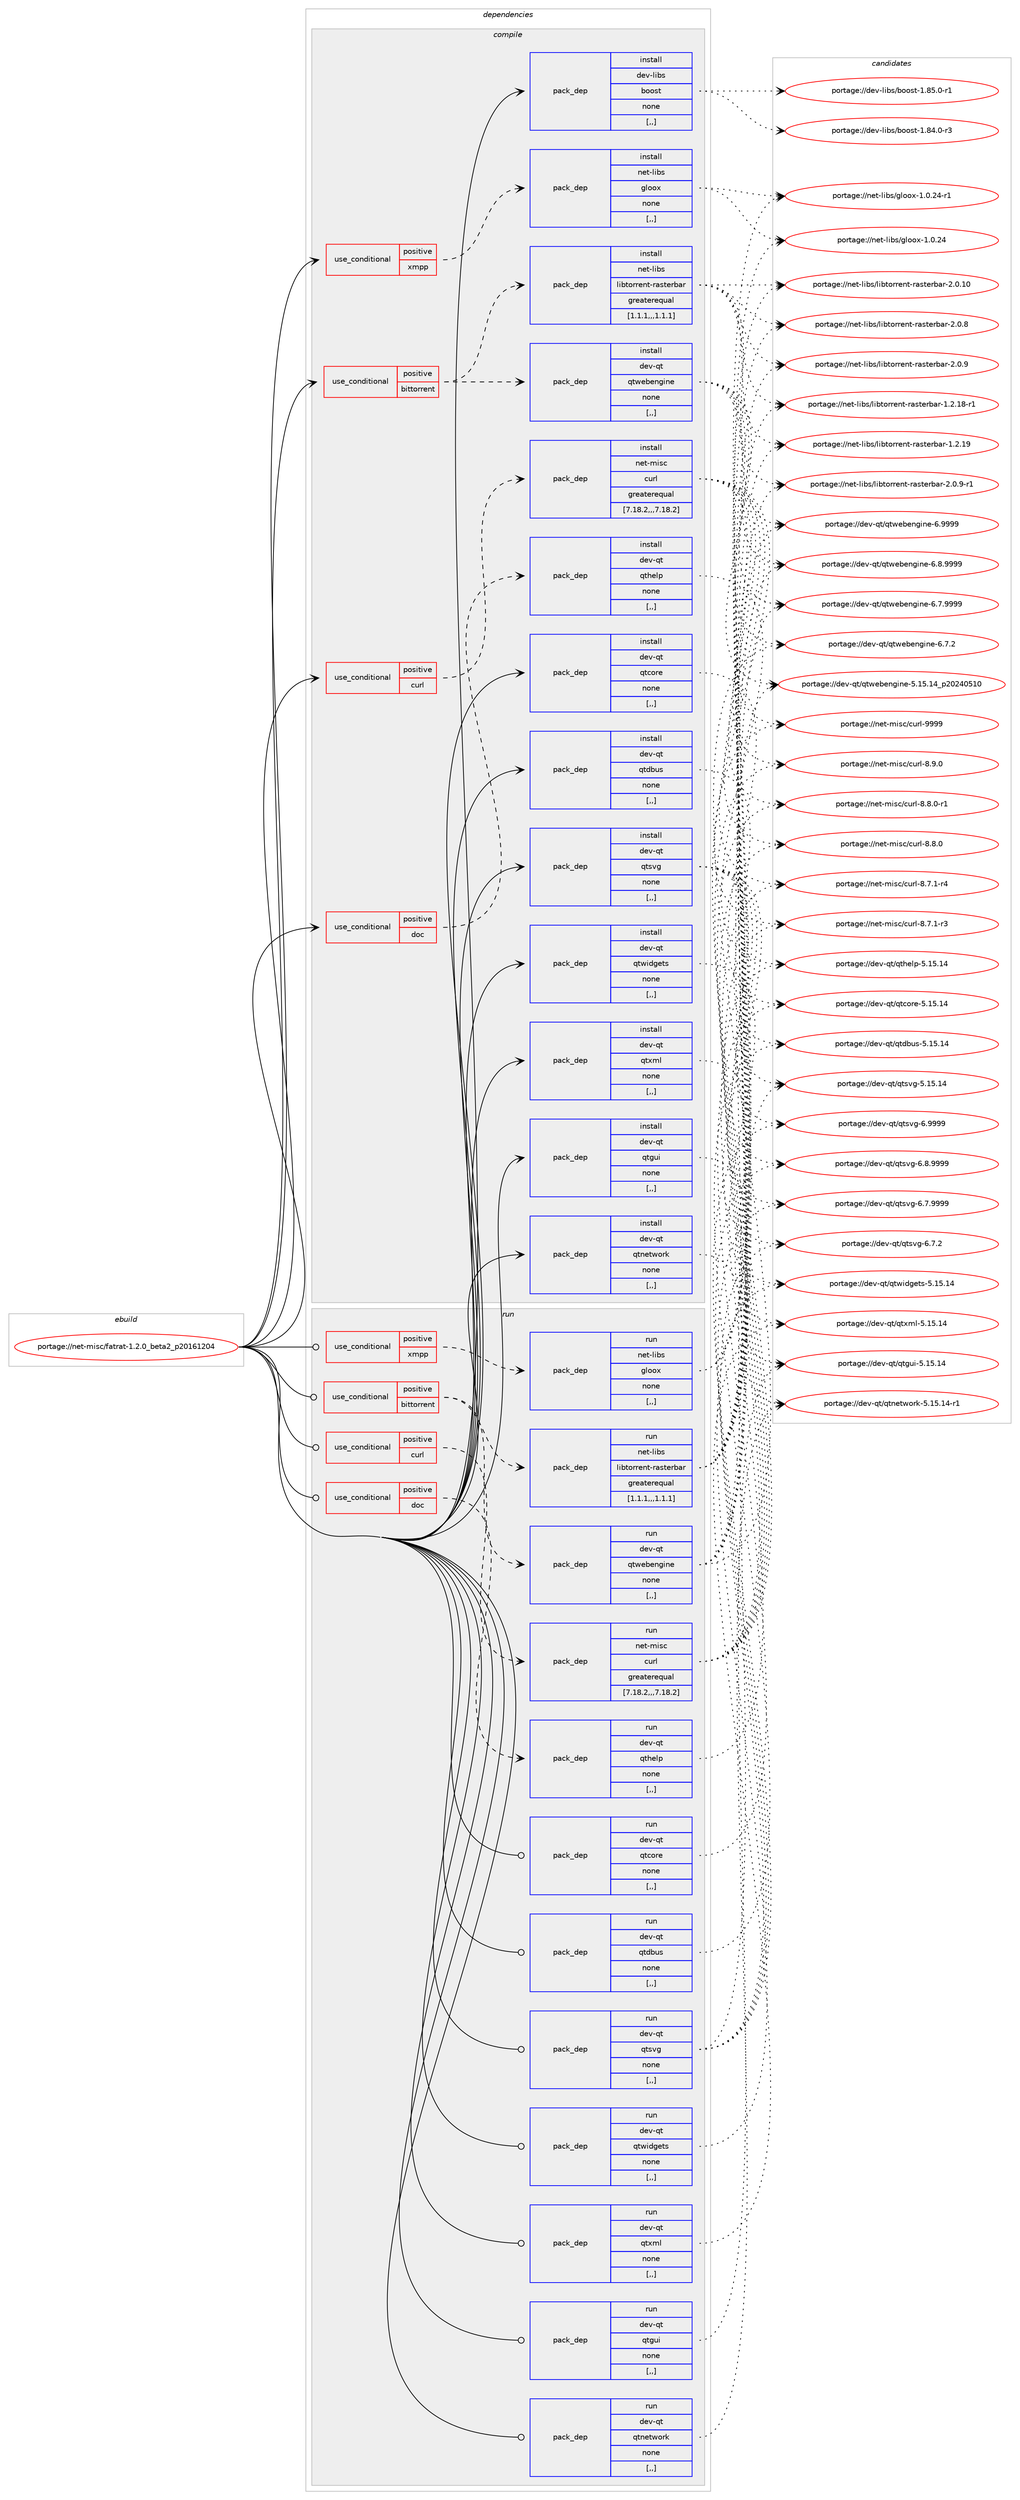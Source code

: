 digraph prolog {

# *************
# Graph options
# *************

newrank=true;
concentrate=true;
compound=true;
graph [rankdir=LR,fontname=Helvetica,fontsize=10,ranksep=1.5];#, ranksep=2.5, nodesep=0.2];
edge  [arrowhead=vee];
node  [fontname=Helvetica,fontsize=10];

# **********
# The ebuild
# **********

subgraph cluster_leftcol {
color=gray;
label=<<i>ebuild</i>>;
id [label="portage://net-misc/fatrat-1.2.0_beta2_p20161204", color=red, width=4, href="../net-misc/fatrat-1.2.0_beta2_p20161204.svg"];
}

# ****************
# The dependencies
# ****************

subgraph cluster_midcol {
color=gray;
label=<<i>dependencies</i>>;
subgraph cluster_compile {
fillcolor="#eeeeee";
style=filled;
label=<<i>compile</i>>;
subgraph cond97313 {
dependency369841 [label=<<TABLE BORDER="0" CELLBORDER="1" CELLSPACING="0" CELLPADDING="4"><TR><TD ROWSPAN="3" CELLPADDING="10">use_conditional</TD></TR><TR><TD>positive</TD></TR><TR><TD>bittorrent</TD></TR></TABLE>>, shape=none, color=red];
subgraph pack269857 {
dependency369842 [label=<<TABLE BORDER="0" CELLBORDER="1" CELLSPACING="0" CELLPADDING="4" WIDTH="220"><TR><TD ROWSPAN="6" CELLPADDING="30">pack_dep</TD></TR><TR><TD WIDTH="110">install</TD></TR><TR><TD>dev-qt</TD></TR><TR><TD>qtwebengine</TD></TR><TR><TD>none</TD></TR><TR><TD>[,,]</TD></TR></TABLE>>, shape=none, color=blue];
}
dependency369841:e -> dependency369842:w [weight=20,style="dashed",arrowhead="vee"];
subgraph pack269858 {
dependency369843 [label=<<TABLE BORDER="0" CELLBORDER="1" CELLSPACING="0" CELLPADDING="4" WIDTH="220"><TR><TD ROWSPAN="6" CELLPADDING="30">pack_dep</TD></TR><TR><TD WIDTH="110">install</TD></TR><TR><TD>net-libs</TD></TR><TR><TD>libtorrent-rasterbar</TD></TR><TR><TD>greaterequal</TD></TR><TR><TD>[1.1.1,,,1.1.1]</TD></TR></TABLE>>, shape=none, color=blue];
}
dependency369841:e -> dependency369843:w [weight=20,style="dashed",arrowhead="vee"];
}
id:e -> dependency369841:w [weight=20,style="solid",arrowhead="vee"];
subgraph cond97314 {
dependency369844 [label=<<TABLE BORDER="0" CELLBORDER="1" CELLSPACING="0" CELLPADDING="4"><TR><TD ROWSPAN="3" CELLPADDING="10">use_conditional</TD></TR><TR><TD>positive</TD></TR><TR><TD>curl</TD></TR></TABLE>>, shape=none, color=red];
subgraph pack269859 {
dependency369845 [label=<<TABLE BORDER="0" CELLBORDER="1" CELLSPACING="0" CELLPADDING="4" WIDTH="220"><TR><TD ROWSPAN="6" CELLPADDING="30">pack_dep</TD></TR><TR><TD WIDTH="110">install</TD></TR><TR><TD>net-misc</TD></TR><TR><TD>curl</TD></TR><TR><TD>greaterequal</TD></TR><TR><TD>[7.18.2,,,7.18.2]</TD></TR></TABLE>>, shape=none, color=blue];
}
dependency369844:e -> dependency369845:w [weight=20,style="dashed",arrowhead="vee"];
}
id:e -> dependency369844:w [weight=20,style="solid",arrowhead="vee"];
subgraph cond97315 {
dependency369846 [label=<<TABLE BORDER="0" CELLBORDER="1" CELLSPACING="0" CELLPADDING="4"><TR><TD ROWSPAN="3" CELLPADDING="10">use_conditional</TD></TR><TR><TD>positive</TD></TR><TR><TD>doc</TD></TR></TABLE>>, shape=none, color=red];
subgraph pack269860 {
dependency369847 [label=<<TABLE BORDER="0" CELLBORDER="1" CELLSPACING="0" CELLPADDING="4" WIDTH="220"><TR><TD ROWSPAN="6" CELLPADDING="30">pack_dep</TD></TR><TR><TD WIDTH="110">install</TD></TR><TR><TD>dev-qt</TD></TR><TR><TD>qthelp</TD></TR><TR><TD>none</TD></TR><TR><TD>[,,]</TD></TR></TABLE>>, shape=none, color=blue];
}
dependency369846:e -> dependency369847:w [weight=20,style="dashed",arrowhead="vee"];
}
id:e -> dependency369846:w [weight=20,style="solid",arrowhead="vee"];
subgraph cond97316 {
dependency369848 [label=<<TABLE BORDER="0" CELLBORDER="1" CELLSPACING="0" CELLPADDING="4"><TR><TD ROWSPAN="3" CELLPADDING="10">use_conditional</TD></TR><TR><TD>positive</TD></TR><TR><TD>xmpp</TD></TR></TABLE>>, shape=none, color=red];
subgraph pack269861 {
dependency369849 [label=<<TABLE BORDER="0" CELLBORDER="1" CELLSPACING="0" CELLPADDING="4" WIDTH="220"><TR><TD ROWSPAN="6" CELLPADDING="30">pack_dep</TD></TR><TR><TD WIDTH="110">install</TD></TR><TR><TD>net-libs</TD></TR><TR><TD>gloox</TD></TR><TR><TD>none</TD></TR><TR><TD>[,,]</TD></TR></TABLE>>, shape=none, color=blue];
}
dependency369848:e -> dependency369849:w [weight=20,style="dashed",arrowhead="vee"];
}
id:e -> dependency369848:w [weight=20,style="solid",arrowhead="vee"];
subgraph pack269862 {
dependency369850 [label=<<TABLE BORDER="0" CELLBORDER="1" CELLSPACING="0" CELLPADDING="4" WIDTH="220"><TR><TD ROWSPAN="6" CELLPADDING="30">pack_dep</TD></TR><TR><TD WIDTH="110">install</TD></TR><TR><TD>dev-libs</TD></TR><TR><TD>boost</TD></TR><TR><TD>none</TD></TR><TR><TD>[,,]</TD></TR></TABLE>>, shape=none, color=blue];
}
id:e -> dependency369850:w [weight=20,style="solid",arrowhead="vee"];
subgraph pack269863 {
dependency369851 [label=<<TABLE BORDER="0" CELLBORDER="1" CELLSPACING="0" CELLPADDING="4" WIDTH="220"><TR><TD ROWSPAN="6" CELLPADDING="30">pack_dep</TD></TR><TR><TD WIDTH="110">install</TD></TR><TR><TD>dev-qt</TD></TR><TR><TD>qtcore</TD></TR><TR><TD>none</TD></TR><TR><TD>[,,]</TD></TR></TABLE>>, shape=none, color=blue];
}
id:e -> dependency369851:w [weight=20,style="solid",arrowhead="vee"];
subgraph pack269864 {
dependency369852 [label=<<TABLE BORDER="0" CELLBORDER="1" CELLSPACING="0" CELLPADDING="4" WIDTH="220"><TR><TD ROWSPAN="6" CELLPADDING="30">pack_dep</TD></TR><TR><TD WIDTH="110">install</TD></TR><TR><TD>dev-qt</TD></TR><TR><TD>qtdbus</TD></TR><TR><TD>none</TD></TR><TR><TD>[,,]</TD></TR></TABLE>>, shape=none, color=blue];
}
id:e -> dependency369852:w [weight=20,style="solid",arrowhead="vee"];
subgraph pack269865 {
dependency369853 [label=<<TABLE BORDER="0" CELLBORDER="1" CELLSPACING="0" CELLPADDING="4" WIDTH="220"><TR><TD ROWSPAN="6" CELLPADDING="30">pack_dep</TD></TR><TR><TD WIDTH="110">install</TD></TR><TR><TD>dev-qt</TD></TR><TR><TD>qtgui</TD></TR><TR><TD>none</TD></TR><TR><TD>[,,]</TD></TR></TABLE>>, shape=none, color=blue];
}
id:e -> dependency369853:w [weight=20,style="solid",arrowhead="vee"];
subgraph pack269866 {
dependency369854 [label=<<TABLE BORDER="0" CELLBORDER="1" CELLSPACING="0" CELLPADDING="4" WIDTH="220"><TR><TD ROWSPAN="6" CELLPADDING="30">pack_dep</TD></TR><TR><TD WIDTH="110">install</TD></TR><TR><TD>dev-qt</TD></TR><TR><TD>qtnetwork</TD></TR><TR><TD>none</TD></TR><TR><TD>[,,]</TD></TR></TABLE>>, shape=none, color=blue];
}
id:e -> dependency369854:w [weight=20,style="solid",arrowhead="vee"];
subgraph pack269867 {
dependency369855 [label=<<TABLE BORDER="0" CELLBORDER="1" CELLSPACING="0" CELLPADDING="4" WIDTH="220"><TR><TD ROWSPAN="6" CELLPADDING="30">pack_dep</TD></TR><TR><TD WIDTH="110">install</TD></TR><TR><TD>dev-qt</TD></TR><TR><TD>qtsvg</TD></TR><TR><TD>none</TD></TR><TR><TD>[,,]</TD></TR></TABLE>>, shape=none, color=blue];
}
id:e -> dependency369855:w [weight=20,style="solid",arrowhead="vee"];
subgraph pack269868 {
dependency369856 [label=<<TABLE BORDER="0" CELLBORDER="1" CELLSPACING="0" CELLPADDING="4" WIDTH="220"><TR><TD ROWSPAN="6" CELLPADDING="30">pack_dep</TD></TR><TR><TD WIDTH="110">install</TD></TR><TR><TD>dev-qt</TD></TR><TR><TD>qtwidgets</TD></TR><TR><TD>none</TD></TR><TR><TD>[,,]</TD></TR></TABLE>>, shape=none, color=blue];
}
id:e -> dependency369856:w [weight=20,style="solid",arrowhead="vee"];
subgraph pack269869 {
dependency369857 [label=<<TABLE BORDER="0" CELLBORDER="1" CELLSPACING="0" CELLPADDING="4" WIDTH="220"><TR><TD ROWSPAN="6" CELLPADDING="30">pack_dep</TD></TR><TR><TD WIDTH="110">install</TD></TR><TR><TD>dev-qt</TD></TR><TR><TD>qtxml</TD></TR><TR><TD>none</TD></TR><TR><TD>[,,]</TD></TR></TABLE>>, shape=none, color=blue];
}
id:e -> dependency369857:w [weight=20,style="solid",arrowhead="vee"];
}
subgraph cluster_compileandrun {
fillcolor="#eeeeee";
style=filled;
label=<<i>compile and run</i>>;
}
subgraph cluster_run {
fillcolor="#eeeeee";
style=filled;
label=<<i>run</i>>;
subgraph cond97317 {
dependency369858 [label=<<TABLE BORDER="0" CELLBORDER="1" CELLSPACING="0" CELLPADDING="4"><TR><TD ROWSPAN="3" CELLPADDING="10">use_conditional</TD></TR><TR><TD>positive</TD></TR><TR><TD>bittorrent</TD></TR></TABLE>>, shape=none, color=red];
subgraph pack269870 {
dependency369859 [label=<<TABLE BORDER="0" CELLBORDER="1" CELLSPACING="0" CELLPADDING="4" WIDTH="220"><TR><TD ROWSPAN="6" CELLPADDING="30">pack_dep</TD></TR><TR><TD WIDTH="110">run</TD></TR><TR><TD>dev-qt</TD></TR><TR><TD>qtwebengine</TD></TR><TR><TD>none</TD></TR><TR><TD>[,,]</TD></TR></TABLE>>, shape=none, color=blue];
}
dependency369858:e -> dependency369859:w [weight=20,style="dashed",arrowhead="vee"];
subgraph pack269871 {
dependency369860 [label=<<TABLE BORDER="0" CELLBORDER="1" CELLSPACING="0" CELLPADDING="4" WIDTH="220"><TR><TD ROWSPAN="6" CELLPADDING="30">pack_dep</TD></TR><TR><TD WIDTH="110">run</TD></TR><TR><TD>net-libs</TD></TR><TR><TD>libtorrent-rasterbar</TD></TR><TR><TD>greaterequal</TD></TR><TR><TD>[1.1.1,,,1.1.1]</TD></TR></TABLE>>, shape=none, color=blue];
}
dependency369858:e -> dependency369860:w [weight=20,style="dashed",arrowhead="vee"];
}
id:e -> dependency369858:w [weight=20,style="solid",arrowhead="odot"];
subgraph cond97318 {
dependency369861 [label=<<TABLE BORDER="0" CELLBORDER="1" CELLSPACING="0" CELLPADDING="4"><TR><TD ROWSPAN="3" CELLPADDING="10">use_conditional</TD></TR><TR><TD>positive</TD></TR><TR><TD>curl</TD></TR></TABLE>>, shape=none, color=red];
subgraph pack269872 {
dependency369862 [label=<<TABLE BORDER="0" CELLBORDER="1" CELLSPACING="0" CELLPADDING="4" WIDTH="220"><TR><TD ROWSPAN="6" CELLPADDING="30">pack_dep</TD></TR><TR><TD WIDTH="110">run</TD></TR><TR><TD>net-misc</TD></TR><TR><TD>curl</TD></TR><TR><TD>greaterequal</TD></TR><TR><TD>[7.18.2,,,7.18.2]</TD></TR></TABLE>>, shape=none, color=blue];
}
dependency369861:e -> dependency369862:w [weight=20,style="dashed",arrowhead="vee"];
}
id:e -> dependency369861:w [weight=20,style="solid",arrowhead="odot"];
subgraph cond97319 {
dependency369863 [label=<<TABLE BORDER="0" CELLBORDER="1" CELLSPACING="0" CELLPADDING="4"><TR><TD ROWSPAN="3" CELLPADDING="10">use_conditional</TD></TR><TR><TD>positive</TD></TR><TR><TD>doc</TD></TR></TABLE>>, shape=none, color=red];
subgraph pack269873 {
dependency369864 [label=<<TABLE BORDER="0" CELLBORDER="1" CELLSPACING="0" CELLPADDING="4" WIDTH="220"><TR><TD ROWSPAN="6" CELLPADDING="30">pack_dep</TD></TR><TR><TD WIDTH="110">run</TD></TR><TR><TD>dev-qt</TD></TR><TR><TD>qthelp</TD></TR><TR><TD>none</TD></TR><TR><TD>[,,]</TD></TR></TABLE>>, shape=none, color=blue];
}
dependency369863:e -> dependency369864:w [weight=20,style="dashed",arrowhead="vee"];
}
id:e -> dependency369863:w [weight=20,style="solid",arrowhead="odot"];
subgraph cond97320 {
dependency369865 [label=<<TABLE BORDER="0" CELLBORDER="1" CELLSPACING="0" CELLPADDING="4"><TR><TD ROWSPAN="3" CELLPADDING="10">use_conditional</TD></TR><TR><TD>positive</TD></TR><TR><TD>xmpp</TD></TR></TABLE>>, shape=none, color=red];
subgraph pack269874 {
dependency369866 [label=<<TABLE BORDER="0" CELLBORDER="1" CELLSPACING="0" CELLPADDING="4" WIDTH="220"><TR><TD ROWSPAN="6" CELLPADDING="30">pack_dep</TD></TR><TR><TD WIDTH="110">run</TD></TR><TR><TD>net-libs</TD></TR><TR><TD>gloox</TD></TR><TR><TD>none</TD></TR><TR><TD>[,,]</TD></TR></TABLE>>, shape=none, color=blue];
}
dependency369865:e -> dependency369866:w [weight=20,style="dashed",arrowhead="vee"];
}
id:e -> dependency369865:w [weight=20,style="solid",arrowhead="odot"];
subgraph pack269875 {
dependency369867 [label=<<TABLE BORDER="0" CELLBORDER="1" CELLSPACING="0" CELLPADDING="4" WIDTH="220"><TR><TD ROWSPAN="6" CELLPADDING="30">pack_dep</TD></TR><TR><TD WIDTH="110">run</TD></TR><TR><TD>dev-qt</TD></TR><TR><TD>qtcore</TD></TR><TR><TD>none</TD></TR><TR><TD>[,,]</TD></TR></TABLE>>, shape=none, color=blue];
}
id:e -> dependency369867:w [weight=20,style="solid",arrowhead="odot"];
subgraph pack269876 {
dependency369868 [label=<<TABLE BORDER="0" CELLBORDER="1" CELLSPACING="0" CELLPADDING="4" WIDTH="220"><TR><TD ROWSPAN="6" CELLPADDING="30">pack_dep</TD></TR><TR><TD WIDTH="110">run</TD></TR><TR><TD>dev-qt</TD></TR><TR><TD>qtdbus</TD></TR><TR><TD>none</TD></TR><TR><TD>[,,]</TD></TR></TABLE>>, shape=none, color=blue];
}
id:e -> dependency369868:w [weight=20,style="solid",arrowhead="odot"];
subgraph pack269877 {
dependency369869 [label=<<TABLE BORDER="0" CELLBORDER="1" CELLSPACING="0" CELLPADDING="4" WIDTH="220"><TR><TD ROWSPAN="6" CELLPADDING="30">pack_dep</TD></TR><TR><TD WIDTH="110">run</TD></TR><TR><TD>dev-qt</TD></TR><TR><TD>qtgui</TD></TR><TR><TD>none</TD></TR><TR><TD>[,,]</TD></TR></TABLE>>, shape=none, color=blue];
}
id:e -> dependency369869:w [weight=20,style="solid",arrowhead="odot"];
subgraph pack269878 {
dependency369870 [label=<<TABLE BORDER="0" CELLBORDER="1" CELLSPACING="0" CELLPADDING="4" WIDTH="220"><TR><TD ROWSPAN="6" CELLPADDING="30">pack_dep</TD></TR><TR><TD WIDTH="110">run</TD></TR><TR><TD>dev-qt</TD></TR><TR><TD>qtnetwork</TD></TR><TR><TD>none</TD></TR><TR><TD>[,,]</TD></TR></TABLE>>, shape=none, color=blue];
}
id:e -> dependency369870:w [weight=20,style="solid",arrowhead="odot"];
subgraph pack269879 {
dependency369871 [label=<<TABLE BORDER="0" CELLBORDER="1" CELLSPACING="0" CELLPADDING="4" WIDTH="220"><TR><TD ROWSPAN="6" CELLPADDING="30">pack_dep</TD></TR><TR><TD WIDTH="110">run</TD></TR><TR><TD>dev-qt</TD></TR><TR><TD>qtsvg</TD></TR><TR><TD>none</TD></TR><TR><TD>[,,]</TD></TR></TABLE>>, shape=none, color=blue];
}
id:e -> dependency369871:w [weight=20,style="solid",arrowhead="odot"];
subgraph pack269880 {
dependency369872 [label=<<TABLE BORDER="0" CELLBORDER="1" CELLSPACING="0" CELLPADDING="4" WIDTH="220"><TR><TD ROWSPAN="6" CELLPADDING="30">pack_dep</TD></TR><TR><TD WIDTH="110">run</TD></TR><TR><TD>dev-qt</TD></TR><TR><TD>qtwidgets</TD></TR><TR><TD>none</TD></TR><TR><TD>[,,]</TD></TR></TABLE>>, shape=none, color=blue];
}
id:e -> dependency369872:w [weight=20,style="solid",arrowhead="odot"];
subgraph pack269881 {
dependency369873 [label=<<TABLE BORDER="0" CELLBORDER="1" CELLSPACING="0" CELLPADDING="4" WIDTH="220"><TR><TD ROWSPAN="6" CELLPADDING="30">pack_dep</TD></TR><TR><TD WIDTH="110">run</TD></TR><TR><TD>dev-qt</TD></TR><TR><TD>qtxml</TD></TR><TR><TD>none</TD></TR><TR><TD>[,,]</TD></TR></TABLE>>, shape=none, color=blue];
}
id:e -> dependency369873:w [weight=20,style="solid",arrowhead="odot"];
}
}

# **************
# The candidates
# **************

subgraph cluster_choices {
rank=same;
color=gray;
label=<<i>candidates</i>>;

subgraph choice269857 {
color=black;
nodesep=1;
choice10010111845113116471131161191019810111010310511010145544657575757 [label="portage://dev-qt/qtwebengine-6.9999", color=red, width=4,href="../dev-qt/qtwebengine-6.9999.svg"];
choice100101118451131164711311611910198101110103105110101455446564657575757 [label="portage://dev-qt/qtwebengine-6.8.9999", color=red, width=4,href="../dev-qt/qtwebengine-6.8.9999.svg"];
choice100101118451131164711311611910198101110103105110101455446554657575757 [label="portage://dev-qt/qtwebengine-6.7.9999", color=red, width=4,href="../dev-qt/qtwebengine-6.7.9999.svg"];
choice100101118451131164711311611910198101110103105110101455446554650 [label="portage://dev-qt/qtwebengine-6.7.2", color=red, width=4,href="../dev-qt/qtwebengine-6.7.2.svg"];
choice1001011184511311647113116119101981011101031051101014553464953464952951125048505248534948 [label="portage://dev-qt/qtwebengine-5.15.14_p20240510", color=red, width=4,href="../dev-qt/qtwebengine-5.15.14_p20240510.svg"];
dependency369842:e -> choice10010111845113116471131161191019810111010310511010145544657575757:w [style=dotted,weight="100"];
dependency369842:e -> choice100101118451131164711311611910198101110103105110101455446564657575757:w [style=dotted,weight="100"];
dependency369842:e -> choice100101118451131164711311611910198101110103105110101455446554657575757:w [style=dotted,weight="100"];
dependency369842:e -> choice100101118451131164711311611910198101110103105110101455446554650:w [style=dotted,weight="100"];
dependency369842:e -> choice1001011184511311647113116119101981011101031051101014553464953464952951125048505248534948:w [style=dotted,weight="100"];
}
subgraph choice269858 {
color=black;
nodesep=1;
choice110101116451081059811547108105981161111141141011101164511497115116101114989711445504648464948 [label="portage://net-libs/libtorrent-rasterbar-2.0.10", color=red, width=4,href="../net-libs/libtorrent-rasterbar-2.0.10.svg"];
choice11010111645108105981154710810598116111114114101110116451149711511610111498971144550464846574511449 [label="portage://net-libs/libtorrent-rasterbar-2.0.9-r1", color=red, width=4,href="../net-libs/libtorrent-rasterbar-2.0.9-r1.svg"];
choice1101011164510810598115471081059811611111411410111011645114971151161011149897114455046484657 [label="portage://net-libs/libtorrent-rasterbar-2.0.9", color=red, width=4,href="../net-libs/libtorrent-rasterbar-2.0.9.svg"];
choice1101011164510810598115471081059811611111411410111011645114971151161011149897114455046484656 [label="portage://net-libs/libtorrent-rasterbar-2.0.8", color=red, width=4,href="../net-libs/libtorrent-rasterbar-2.0.8.svg"];
choice110101116451081059811547108105981161111141141011101164511497115116101114989711445494650464957 [label="portage://net-libs/libtorrent-rasterbar-1.2.19", color=red, width=4,href="../net-libs/libtorrent-rasterbar-1.2.19.svg"];
choice1101011164510810598115471081059811611111411410111011645114971151161011149897114454946504649564511449 [label="portage://net-libs/libtorrent-rasterbar-1.2.18-r1", color=red, width=4,href="../net-libs/libtorrent-rasterbar-1.2.18-r1.svg"];
dependency369843:e -> choice110101116451081059811547108105981161111141141011101164511497115116101114989711445504648464948:w [style=dotted,weight="100"];
dependency369843:e -> choice11010111645108105981154710810598116111114114101110116451149711511610111498971144550464846574511449:w [style=dotted,weight="100"];
dependency369843:e -> choice1101011164510810598115471081059811611111411410111011645114971151161011149897114455046484657:w [style=dotted,weight="100"];
dependency369843:e -> choice1101011164510810598115471081059811611111411410111011645114971151161011149897114455046484656:w [style=dotted,weight="100"];
dependency369843:e -> choice110101116451081059811547108105981161111141141011101164511497115116101114989711445494650464957:w [style=dotted,weight="100"];
dependency369843:e -> choice1101011164510810598115471081059811611111411410111011645114971151161011149897114454946504649564511449:w [style=dotted,weight="100"];
}
subgraph choice269859 {
color=black;
nodesep=1;
choice110101116451091051159947991171141084557575757 [label="portage://net-misc/curl-9999", color=red, width=4,href="../net-misc/curl-9999.svg"];
choice11010111645109105115994799117114108455646574648 [label="portage://net-misc/curl-8.9.0", color=red, width=4,href="../net-misc/curl-8.9.0.svg"];
choice110101116451091051159947991171141084556465646484511449 [label="portage://net-misc/curl-8.8.0-r1", color=red, width=4,href="../net-misc/curl-8.8.0-r1.svg"];
choice11010111645109105115994799117114108455646564648 [label="portage://net-misc/curl-8.8.0", color=red, width=4,href="../net-misc/curl-8.8.0.svg"];
choice110101116451091051159947991171141084556465546494511452 [label="portage://net-misc/curl-8.7.1-r4", color=red, width=4,href="../net-misc/curl-8.7.1-r4.svg"];
choice110101116451091051159947991171141084556465546494511451 [label="portage://net-misc/curl-8.7.1-r3", color=red, width=4,href="../net-misc/curl-8.7.1-r3.svg"];
dependency369845:e -> choice110101116451091051159947991171141084557575757:w [style=dotted,weight="100"];
dependency369845:e -> choice11010111645109105115994799117114108455646574648:w [style=dotted,weight="100"];
dependency369845:e -> choice110101116451091051159947991171141084556465646484511449:w [style=dotted,weight="100"];
dependency369845:e -> choice11010111645109105115994799117114108455646564648:w [style=dotted,weight="100"];
dependency369845:e -> choice110101116451091051159947991171141084556465546494511452:w [style=dotted,weight="100"];
dependency369845:e -> choice110101116451091051159947991171141084556465546494511451:w [style=dotted,weight="100"];
}
subgraph choice269860 {
color=black;
nodesep=1;
choice10010111845113116471131161041011081124553464953464952 [label="portage://dev-qt/qthelp-5.15.14", color=red, width=4,href="../dev-qt/qthelp-5.15.14.svg"];
dependency369847:e -> choice10010111845113116471131161041011081124553464953464952:w [style=dotted,weight="100"];
}
subgraph choice269861 {
color=black;
nodesep=1;
choice110101116451081059811547103108111111120454946484650524511449 [label="portage://net-libs/gloox-1.0.24-r1", color=red, width=4,href="../net-libs/gloox-1.0.24-r1.svg"];
choice11010111645108105981154710310811111112045494648465052 [label="portage://net-libs/gloox-1.0.24", color=red, width=4,href="../net-libs/gloox-1.0.24.svg"];
dependency369849:e -> choice110101116451081059811547103108111111120454946484650524511449:w [style=dotted,weight="100"];
dependency369849:e -> choice11010111645108105981154710310811111112045494648465052:w [style=dotted,weight="100"];
}
subgraph choice269862 {
color=black;
nodesep=1;
choice10010111845108105981154798111111115116454946565346484511449 [label="portage://dev-libs/boost-1.85.0-r1", color=red, width=4,href="../dev-libs/boost-1.85.0-r1.svg"];
choice10010111845108105981154798111111115116454946565246484511451 [label="portage://dev-libs/boost-1.84.0-r3", color=red, width=4,href="../dev-libs/boost-1.84.0-r3.svg"];
dependency369850:e -> choice10010111845108105981154798111111115116454946565346484511449:w [style=dotted,weight="100"];
dependency369850:e -> choice10010111845108105981154798111111115116454946565246484511451:w [style=dotted,weight="100"];
}
subgraph choice269863 {
color=black;
nodesep=1;
choice1001011184511311647113116991111141014553464953464952 [label="portage://dev-qt/qtcore-5.15.14", color=red, width=4,href="../dev-qt/qtcore-5.15.14.svg"];
dependency369851:e -> choice1001011184511311647113116991111141014553464953464952:w [style=dotted,weight="100"];
}
subgraph choice269864 {
color=black;
nodesep=1;
choice1001011184511311647113116100981171154553464953464952 [label="portage://dev-qt/qtdbus-5.15.14", color=red, width=4,href="../dev-qt/qtdbus-5.15.14.svg"];
dependency369852:e -> choice1001011184511311647113116100981171154553464953464952:w [style=dotted,weight="100"];
}
subgraph choice269865 {
color=black;
nodesep=1;
choice10010111845113116471131161031171054553464953464952 [label="portage://dev-qt/qtgui-5.15.14", color=red, width=4,href="../dev-qt/qtgui-5.15.14.svg"];
dependency369853:e -> choice10010111845113116471131161031171054553464953464952:w [style=dotted,weight="100"];
}
subgraph choice269866 {
color=black;
nodesep=1;
choice100101118451131164711311611010111611911111410745534649534649524511449 [label="portage://dev-qt/qtnetwork-5.15.14-r1", color=red, width=4,href="../dev-qt/qtnetwork-5.15.14-r1.svg"];
dependency369854:e -> choice100101118451131164711311611010111611911111410745534649534649524511449:w [style=dotted,weight="100"];
}
subgraph choice269867 {
color=black;
nodesep=1;
choice100101118451131164711311611511810345544657575757 [label="portage://dev-qt/qtsvg-6.9999", color=red, width=4,href="../dev-qt/qtsvg-6.9999.svg"];
choice1001011184511311647113116115118103455446564657575757 [label="portage://dev-qt/qtsvg-6.8.9999", color=red, width=4,href="../dev-qt/qtsvg-6.8.9999.svg"];
choice1001011184511311647113116115118103455446554657575757 [label="portage://dev-qt/qtsvg-6.7.9999", color=red, width=4,href="../dev-qt/qtsvg-6.7.9999.svg"];
choice1001011184511311647113116115118103455446554650 [label="portage://dev-qt/qtsvg-6.7.2", color=red, width=4,href="../dev-qt/qtsvg-6.7.2.svg"];
choice10010111845113116471131161151181034553464953464952 [label="portage://dev-qt/qtsvg-5.15.14", color=red, width=4,href="../dev-qt/qtsvg-5.15.14.svg"];
dependency369855:e -> choice100101118451131164711311611511810345544657575757:w [style=dotted,weight="100"];
dependency369855:e -> choice1001011184511311647113116115118103455446564657575757:w [style=dotted,weight="100"];
dependency369855:e -> choice1001011184511311647113116115118103455446554657575757:w [style=dotted,weight="100"];
dependency369855:e -> choice1001011184511311647113116115118103455446554650:w [style=dotted,weight="100"];
dependency369855:e -> choice10010111845113116471131161151181034553464953464952:w [style=dotted,weight="100"];
}
subgraph choice269868 {
color=black;
nodesep=1;
choice10010111845113116471131161191051001031011161154553464953464952 [label="portage://dev-qt/qtwidgets-5.15.14", color=red, width=4,href="../dev-qt/qtwidgets-5.15.14.svg"];
dependency369856:e -> choice10010111845113116471131161191051001031011161154553464953464952:w [style=dotted,weight="100"];
}
subgraph choice269869 {
color=black;
nodesep=1;
choice10010111845113116471131161201091084553464953464952 [label="portage://dev-qt/qtxml-5.15.14", color=red, width=4,href="../dev-qt/qtxml-5.15.14.svg"];
dependency369857:e -> choice10010111845113116471131161201091084553464953464952:w [style=dotted,weight="100"];
}
subgraph choice269870 {
color=black;
nodesep=1;
choice10010111845113116471131161191019810111010310511010145544657575757 [label="portage://dev-qt/qtwebengine-6.9999", color=red, width=4,href="../dev-qt/qtwebengine-6.9999.svg"];
choice100101118451131164711311611910198101110103105110101455446564657575757 [label="portage://dev-qt/qtwebengine-6.8.9999", color=red, width=4,href="../dev-qt/qtwebengine-6.8.9999.svg"];
choice100101118451131164711311611910198101110103105110101455446554657575757 [label="portage://dev-qt/qtwebengine-6.7.9999", color=red, width=4,href="../dev-qt/qtwebengine-6.7.9999.svg"];
choice100101118451131164711311611910198101110103105110101455446554650 [label="portage://dev-qt/qtwebengine-6.7.2", color=red, width=4,href="../dev-qt/qtwebengine-6.7.2.svg"];
choice1001011184511311647113116119101981011101031051101014553464953464952951125048505248534948 [label="portage://dev-qt/qtwebengine-5.15.14_p20240510", color=red, width=4,href="../dev-qt/qtwebengine-5.15.14_p20240510.svg"];
dependency369859:e -> choice10010111845113116471131161191019810111010310511010145544657575757:w [style=dotted,weight="100"];
dependency369859:e -> choice100101118451131164711311611910198101110103105110101455446564657575757:w [style=dotted,weight="100"];
dependency369859:e -> choice100101118451131164711311611910198101110103105110101455446554657575757:w [style=dotted,weight="100"];
dependency369859:e -> choice100101118451131164711311611910198101110103105110101455446554650:w [style=dotted,weight="100"];
dependency369859:e -> choice1001011184511311647113116119101981011101031051101014553464953464952951125048505248534948:w [style=dotted,weight="100"];
}
subgraph choice269871 {
color=black;
nodesep=1;
choice110101116451081059811547108105981161111141141011101164511497115116101114989711445504648464948 [label="portage://net-libs/libtorrent-rasterbar-2.0.10", color=red, width=4,href="../net-libs/libtorrent-rasterbar-2.0.10.svg"];
choice11010111645108105981154710810598116111114114101110116451149711511610111498971144550464846574511449 [label="portage://net-libs/libtorrent-rasterbar-2.0.9-r1", color=red, width=4,href="../net-libs/libtorrent-rasterbar-2.0.9-r1.svg"];
choice1101011164510810598115471081059811611111411410111011645114971151161011149897114455046484657 [label="portage://net-libs/libtorrent-rasterbar-2.0.9", color=red, width=4,href="../net-libs/libtorrent-rasterbar-2.0.9.svg"];
choice1101011164510810598115471081059811611111411410111011645114971151161011149897114455046484656 [label="portage://net-libs/libtorrent-rasterbar-2.0.8", color=red, width=4,href="../net-libs/libtorrent-rasterbar-2.0.8.svg"];
choice110101116451081059811547108105981161111141141011101164511497115116101114989711445494650464957 [label="portage://net-libs/libtorrent-rasterbar-1.2.19", color=red, width=4,href="../net-libs/libtorrent-rasterbar-1.2.19.svg"];
choice1101011164510810598115471081059811611111411410111011645114971151161011149897114454946504649564511449 [label="portage://net-libs/libtorrent-rasterbar-1.2.18-r1", color=red, width=4,href="../net-libs/libtorrent-rasterbar-1.2.18-r1.svg"];
dependency369860:e -> choice110101116451081059811547108105981161111141141011101164511497115116101114989711445504648464948:w [style=dotted,weight="100"];
dependency369860:e -> choice11010111645108105981154710810598116111114114101110116451149711511610111498971144550464846574511449:w [style=dotted,weight="100"];
dependency369860:e -> choice1101011164510810598115471081059811611111411410111011645114971151161011149897114455046484657:w [style=dotted,weight="100"];
dependency369860:e -> choice1101011164510810598115471081059811611111411410111011645114971151161011149897114455046484656:w [style=dotted,weight="100"];
dependency369860:e -> choice110101116451081059811547108105981161111141141011101164511497115116101114989711445494650464957:w [style=dotted,weight="100"];
dependency369860:e -> choice1101011164510810598115471081059811611111411410111011645114971151161011149897114454946504649564511449:w [style=dotted,weight="100"];
}
subgraph choice269872 {
color=black;
nodesep=1;
choice110101116451091051159947991171141084557575757 [label="portage://net-misc/curl-9999", color=red, width=4,href="../net-misc/curl-9999.svg"];
choice11010111645109105115994799117114108455646574648 [label="portage://net-misc/curl-8.9.0", color=red, width=4,href="../net-misc/curl-8.9.0.svg"];
choice110101116451091051159947991171141084556465646484511449 [label="portage://net-misc/curl-8.8.0-r1", color=red, width=4,href="../net-misc/curl-8.8.0-r1.svg"];
choice11010111645109105115994799117114108455646564648 [label="portage://net-misc/curl-8.8.0", color=red, width=4,href="../net-misc/curl-8.8.0.svg"];
choice110101116451091051159947991171141084556465546494511452 [label="portage://net-misc/curl-8.7.1-r4", color=red, width=4,href="../net-misc/curl-8.7.1-r4.svg"];
choice110101116451091051159947991171141084556465546494511451 [label="portage://net-misc/curl-8.7.1-r3", color=red, width=4,href="../net-misc/curl-8.7.1-r3.svg"];
dependency369862:e -> choice110101116451091051159947991171141084557575757:w [style=dotted,weight="100"];
dependency369862:e -> choice11010111645109105115994799117114108455646574648:w [style=dotted,weight="100"];
dependency369862:e -> choice110101116451091051159947991171141084556465646484511449:w [style=dotted,weight="100"];
dependency369862:e -> choice11010111645109105115994799117114108455646564648:w [style=dotted,weight="100"];
dependency369862:e -> choice110101116451091051159947991171141084556465546494511452:w [style=dotted,weight="100"];
dependency369862:e -> choice110101116451091051159947991171141084556465546494511451:w [style=dotted,weight="100"];
}
subgraph choice269873 {
color=black;
nodesep=1;
choice10010111845113116471131161041011081124553464953464952 [label="portage://dev-qt/qthelp-5.15.14", color=red, width=4,href="../dev-qt/qthelp-5.15.14.svg"];
dependency369864:e -> choice10010111845113116471131161041011081124553464953464952:w [style=dotted,weight="100"];
}
subgraph choice269874 {
color=black;
nodesep=1;
choice110101116451081059811547103108111111120454946484650524511449 [label="portage://net-libs/gloox-1.0.24-r1", color=red, width=4,href="../net-libs/gloox-1.0.24-r1.svg"];
choice11010111645108105981154710310811111112045494648465052 [label="portage://net-libs/gloox-1.0.24", color=red, width=4,href="../net-libs/gloox-1.0.24.svg"];
dependency369866:e -> choice110101116451081059811547103108111111120454946484650524511449:w [style=dotted,weight="100"];
dependency369866:e -> choice11010111645108105981154710310811111112045494648465052:w [style=dotted,weight="100"];
}
subgraph choice269875 {
color=black;
nodesep=1;
choice1001011184511311647113116991111141014553464953464952 [label="portage://dev-qt/qtcore-5.15.14", color=red, width=4,href="../dev-qt/qtcore-5.15.14.svg"];
dependency369867:e -> choice1001011184511311647113116991111141014553464953464952:w [style=dotted,weight="100"];
}
subgraph choice269876 {
color=black;
nodesep=1;
choice1001011184511311647113116100981171154553464953464952 [label="portage://dev-qt/qtdbus-5.15.14", color=red, width=4,href="../dev-qt/qtdbus-5.15.14.svg"];
dependency369868:e -> choice1001011184511311647113116100981171154553464953464952:w [style=dotted,weight="100"];
}
subgraph choice269877 {
color=black;
nodesep=1;
choice10010111845113116471131161031171054553464953464952 [label="portage://dev-qt/qtgui-5.15.14", color=red, width=4,href="../dev-qt/qtgui-5.15.14.svg"];
dependency369869:e -> choice10010111845113116471131161031171054553464953464952:w [style=dotted,weight="100"];
}
subgraph choice269878 {
color=black;
nodesep=1;
choice100101118451131164711311611010111611911111410745534649534649524511449 [label="portage://dev-qt/qtnetwork-5.15.14-r1", color=red, width=4,href="../dev-qt/qtnetwork-5.15.14-r1.svg"];
dependency369870:e -> choice100101118451131164711311611010111611911111410745534649534649524511449:w [style=dotted,weight="100"];
}
subgraph choice269879 {
color=black;
nodesep=1;
choice100101118451131164711311611511810345544657575757 [label="portage://dev-qt/qtsvg-6.9999", color=red, width=4,href="../dev-qt/qtsvg-6.9999.svg"];
choice1001011184511311647113116115118103455446564657575757 [label="portage://dev-qt/qtsvg-6.8.9999", color=red, width=4,href="../dev-qt/qtsvg-6.8.9999.svg"];
choice1001011184511311647113116115118103455446554657575757 [label="portage://dev-qt/qtsvg-6.7.9999", color=red, width=4,href="../dev-qt/qtsvg-6.7.9999.svg"];
choice1001011184511311647113116115118103455446554650 [label="portage://dev-qt/qtsvg-6.7.2", color=red, width=4,href="../dev-qt/qtsvg-6.7.2.svg"];
choice10010111845113116471131161151181034553464953464952 [label="portage://dev-qt/qtsvg-5.15.14", color=red, width=4,href="../dev-qt/qtsvg-5.15.14.svg"];
dependency369871:e -> choice100101118451131164711311611511810345544657575757:w [style=dotted,weight="100"];
dependency369871:e -> choice1001011184511311647113116115118103455446564657575757:w [style=dotted,weight="100"];
dependency369871:e -> choice1001011184511311647113116115118103455446554657575757:w [style=dotted,weight="100"];
dependency369871:e -> choice1001011184511311647113116115118103455446554650:w [style=dotted,weight="100"];
dependency369871:e -> choice10010111845113116471131161151181034553464953464952:w [style=dotted,weight="100"];
}
subgraph choice269880 {
color=black;
nodesep=1;
choice10010111845113116471131161191051001031011161154553464953464952 [label="portage://dev-qt/qtwidgets-5.15.14", color=red, width=4,href="../dev-qt/qtwidgets-5.15.14.svg"];
dependency369872:e -> choice10010111845113116471131161191051001031011161154553464953464952:w [style=dotted,weight="100"];
}
subgraph choice269881 {
color=black;
nodesep=1;
choice10010111845113116471131161201091084553464953464952 [label="portage://dev-qt/qtxml-5.15.14", color=red, width=4,href="../dev-qt/qtxml-5.15.14.svg"];
dependency369873:e -> choice10010111845113116471131161201091084553464953464952:w [style=dotted,weight="100"];
}
}

}
